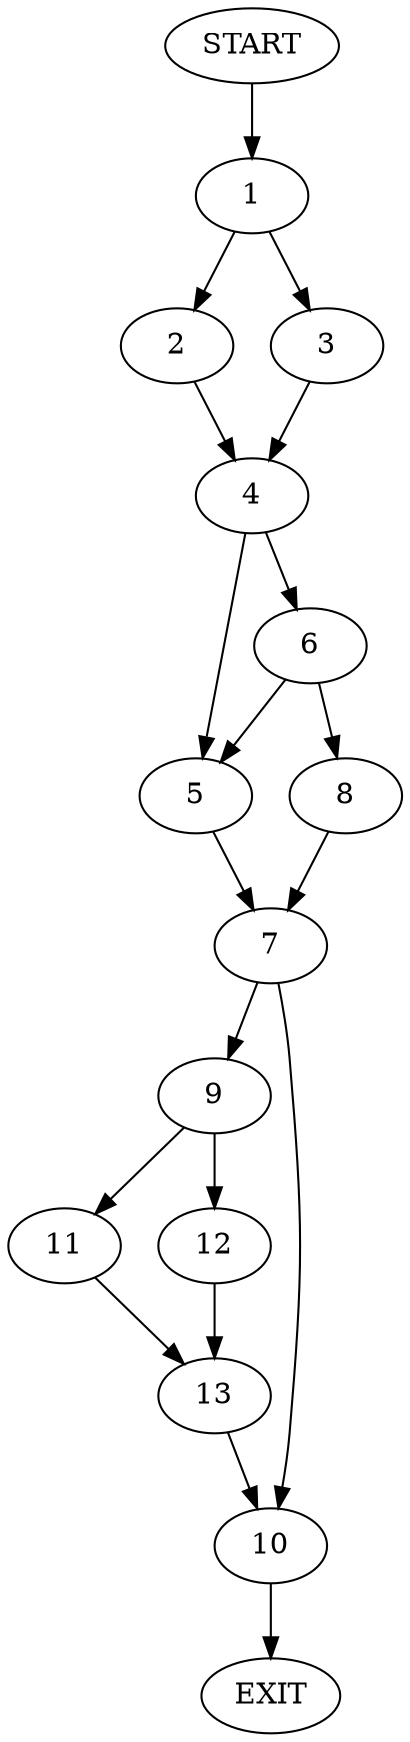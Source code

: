 digraph {
0 [label="START"]
14 [label="EXIT"]
0 -> 1
1 -> 2
1 -> 3
3 -> 4
2 -> 4
4 -> 5
4 -> 6
5 -> 7
6 -> 5
6 -> 8
8 -> 7
7 -> 9
7 -> 10
10 -> 14
9 -> 11
9 -> 12
12 -> 13
11 -> 13
13 -> 10
}
